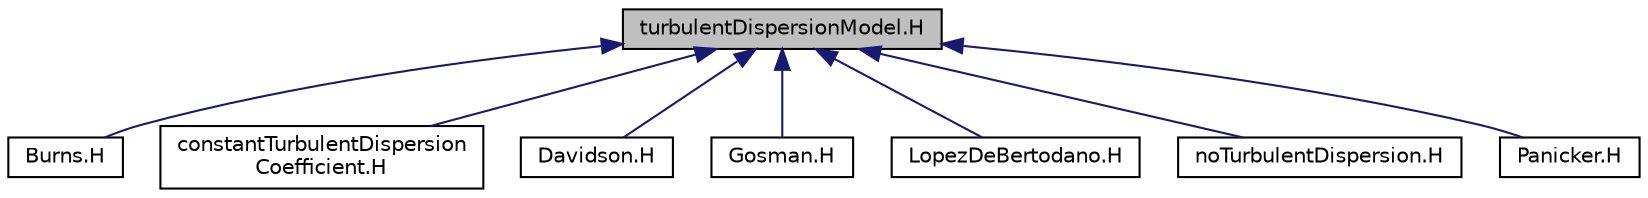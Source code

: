 digraph "turbulentDispersionModel.H"
{
  bgcolor="transparent";
  edge [fontname="Helvetica",fontsize="10",labelfontname="Helvetica",labelfontsize="10"];
  node [fontname="Helvetica",fontsize="10",shape=record];
  Node1 [label="turbulentDispersionModel.H",height=0.2,width=0.4,color="black", fillcolor="grey75", style="filled", fontcolor="black"];
  Node1 -> Node2 [dir="back",color="midnightblue",fontsize="10",style="solid",fontname="Helvetica"];
  Node2 [label="Burns.H",height=0.2,width=0.4,color="black",URL="$a00218.html"];
  Node1 -> Node3 [dir="back",color="midnightblue",fontsize="10",style="solid",fontname="Helvetica"];
  Node3 [label="constantTurbulentDispersion\lCoefficient.H",height=0.2,width=0.4,color="black",URL="$a00237.html"];
  Node1 -> Node4 [dir="back",color="midnightblue",fontsize="10",style="solid",fontname="Helvetica"];
  Node4 [label="Davidson.H",height=0.2,width=0.4,color="black",URL="$a00260.html"];
  Node1 -> Node5 [dir="back",color="midnightblue",fontsize="10",style="solid",fontname="Helvetica"];
  Node5 [label="Gosman.H",height=0.2,width=0.4,color="black",URL="$a00316.html"];
  Node1 -> Node6 [dir="back",color="midnightblue",fontsize="10",style="solid",fontname="Helvetica"];
  Node6 [label="LopezDeBertodano.H",height=0.2,width=0.4,color="black",URL="$a00360.html"];
  Node1 -> Node7 [dir="back",color="midnightblue",fontsize="10",style="solid",fontname="Helvetica"];
  Node7 [label="noTurbulentDispersion.H",height=0.2,width=0.4,color="black",URL="$a00456.html"];
  Node1 -> Node8 [dir="back",color="midnightblue",fontsize="10",style="solid",fontname="Helvetica"];
  Node8 [label="Panicker.H",height=0.2,width=0.4,color="black",URL="$a00471.html"];
}
